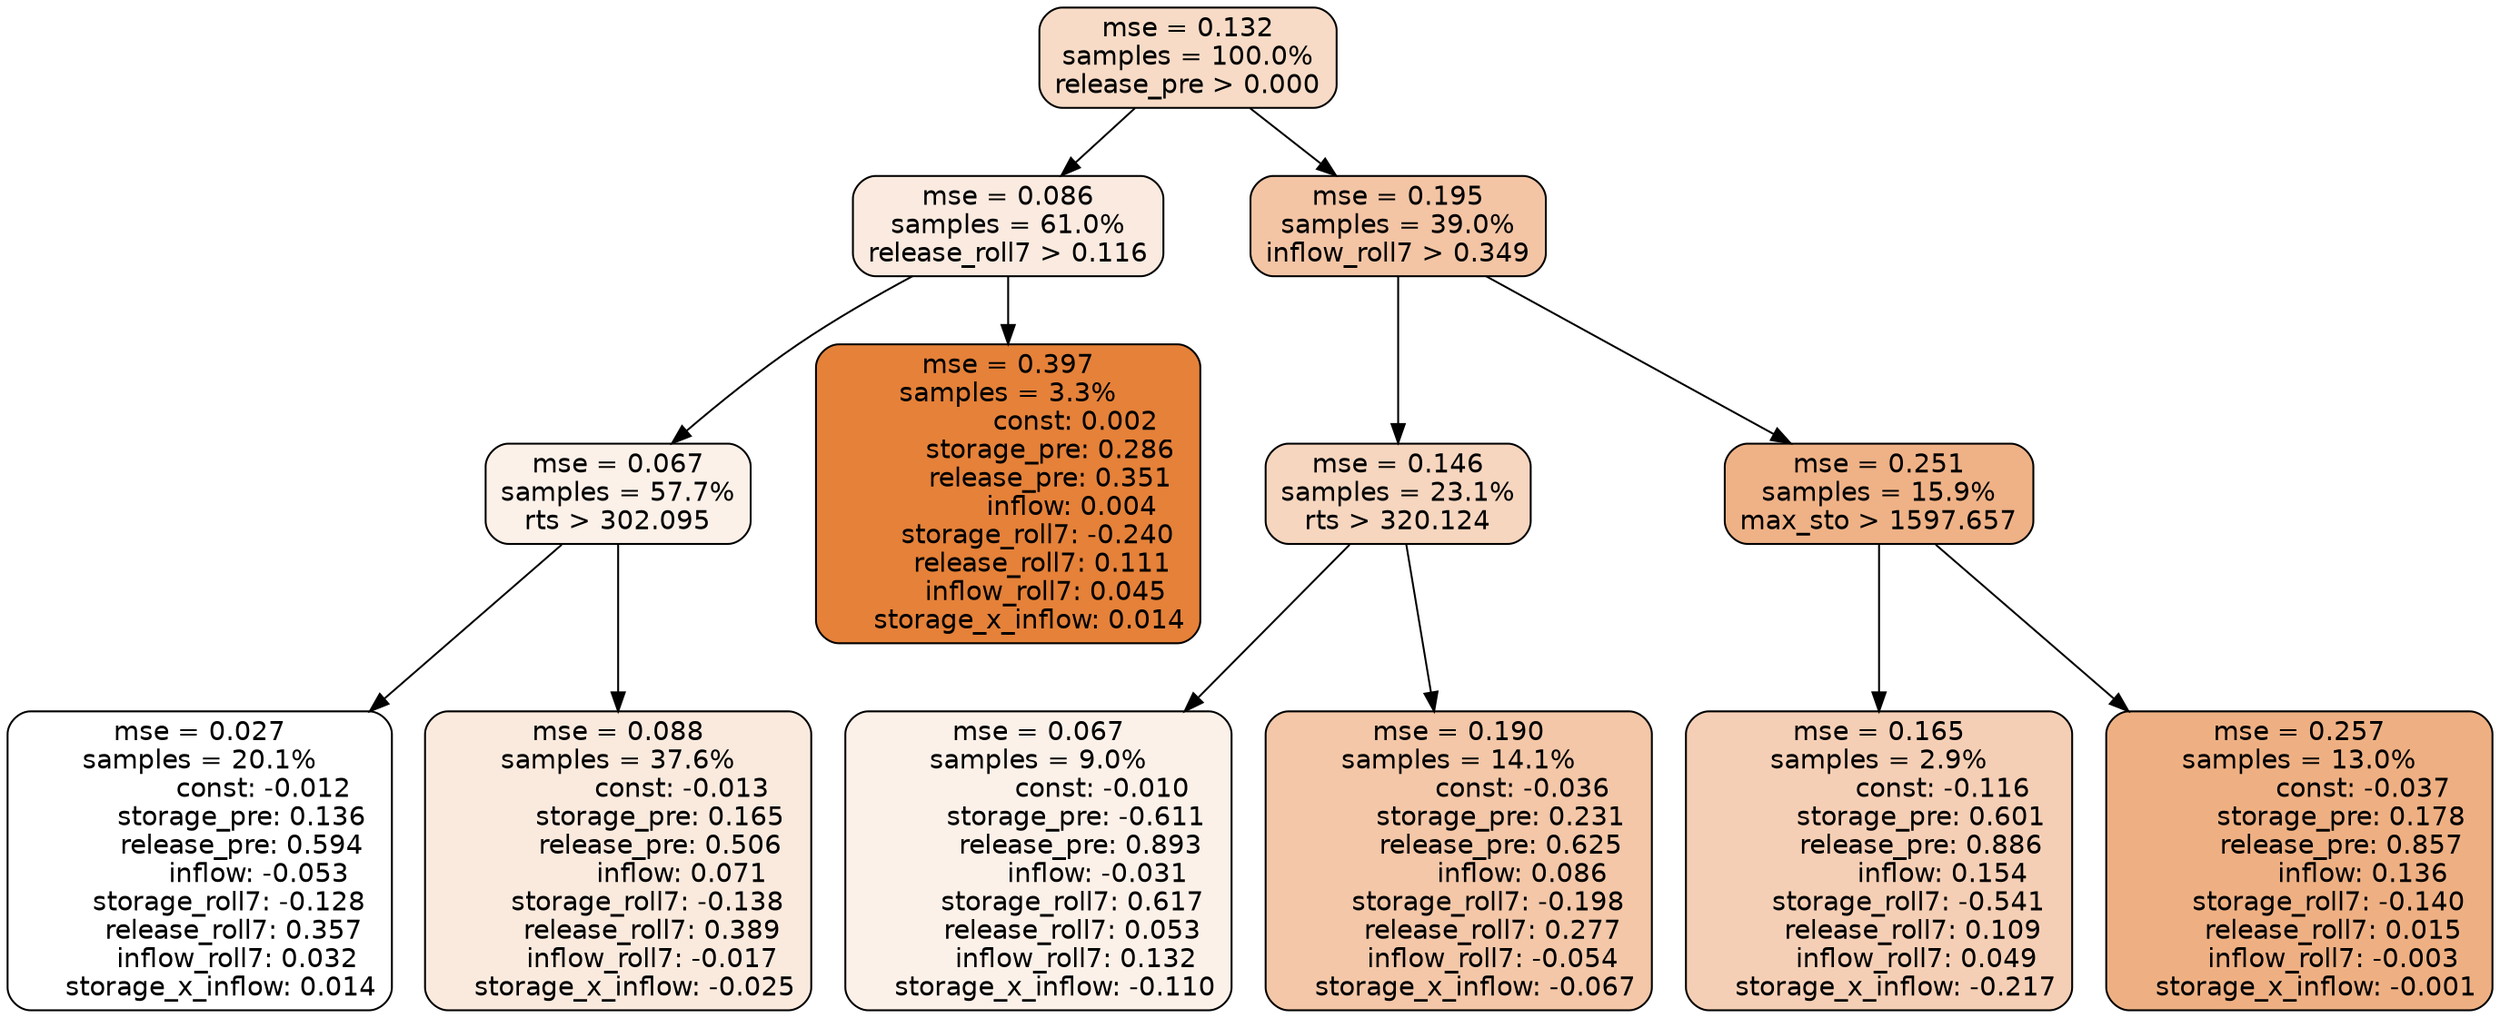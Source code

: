 digraph tree {
node [shape=rectangle, style="filled, rounded", color="black", fontname=helvetica] ;
edge [fontname=helvetica] ;
	"0" [label="mse = 0.132
samples = 100.0%
release_pre > 0.000", fillcolor="#f7dbc6"]
	"1" [label="mse = 0.086
samples = 61.0%
release_roll7 > 0.116", fillcolor="#faeadf"]
	"6" [label="mse = 0.195
samples = 39.0%
inflow_roll7 > 0.349", fillcolor="#f3c5a5"]
	"2" [label="mse = 0.067
samples = 57.7%
rts > 302.095", fillcolor="#fcf1e9"]
	"5" [label="mse = 0.397
samples = 3.3%
                const: 0.002
          storage_pre: 0.286
          release_pre: 0.351
               inflow: 0.004
       storage_roll7: -0.240
        release_roll7: 0.111
         inflow_roll7: 0.045
     storage_x_inflow: 0.014", fillcolor="#e58139"]
	"7" [label="mse = 0.146
samples = 23.1%
rts > 320.124", fillcolor="#f6d6bf"]
	"10" [label="mse = 0.251
samples = 15.9%
max_sto > 1597.657", fillcolor="#efb287"]
	"4" [label="mse = 0.027
samples = 20.1%
               const: -0.012
          storage_pre: 0.136
          release_pre: 0.594
              inflow: -0.053
       storage_roll7: -0.128
        release_roll7: 0.357
         inflow_roll7: 0.032
     storage_x_inflow: 0.014", fillcolor="#ffffff"]
	"3" [label="mse = 0.088
samples = 37.6%
               const: -0.013
          storage_pre: 0.165
          release_pre: 0.506
               inflow: 0.071
       storage_roll7: -0.138
        release_roll7: 0.389
        inflow_roll7: -0.017
    storage_x_inflow: -0.025", fillcolor="#faeade"]
	"9" [label="mse = 0.067
samples = 9.0%
               const: -0.010
         storage_pre: -0.611
          release_pre: 0.893
              inflow: -0.031
        storage_roll7: 0.617
        release_roll7: 0.053
         inflow_roll7: 0.132
    storage_x_inflow: -0.110", fillcolor="#fcf1e9"]
	"8" [label="mse = 0.190
samples = 14.1%
               const: -0.036
          storage_pre: 0.231
          release_pre: 0.625
               inflow: 0.086
       storage_roll7: -0.198
        release_roll7: 0.277
        inflow_roll7: -0.054
    storage_x_inflow: -0.067", fillcolor="#f3c7a8"]
	"12" [label="mse = 0.165
samples = 2.9%
               const: -0.116
          storage_pre: 0.601
          release_pre: 0.886
               inflow: 0.154
       storage_roll7: -0.541
        release_roll7: 0.109
         inflow_roll7: 0.049
    storage_x_inflow: -0.217", fillcolor="#f5cfb5"]
	"11" [label="mse = 0.257
samples = 13.0%
               const: -0.037
          storage_pre: 0.178
          release_pre: 0.857
               inflow: 0.136
       storage_roll7: -0.140
        release_roll7: 0.015
        inflow_roll7: -0.003
    storage_x_inflow: -0.001", fillcolor="#eeb083"]

	"0" -> "1"
	"0" -> "6"
	"1" -> "2"
	"1" -> "5"
	"6" -> "7"
	"6" -> "10"
	"2" -> "3"
	"2" -> "4"
	"7" -> "8"
	"7" -> "9"
	"10" -> "11"
	"10" -> "12"
}
